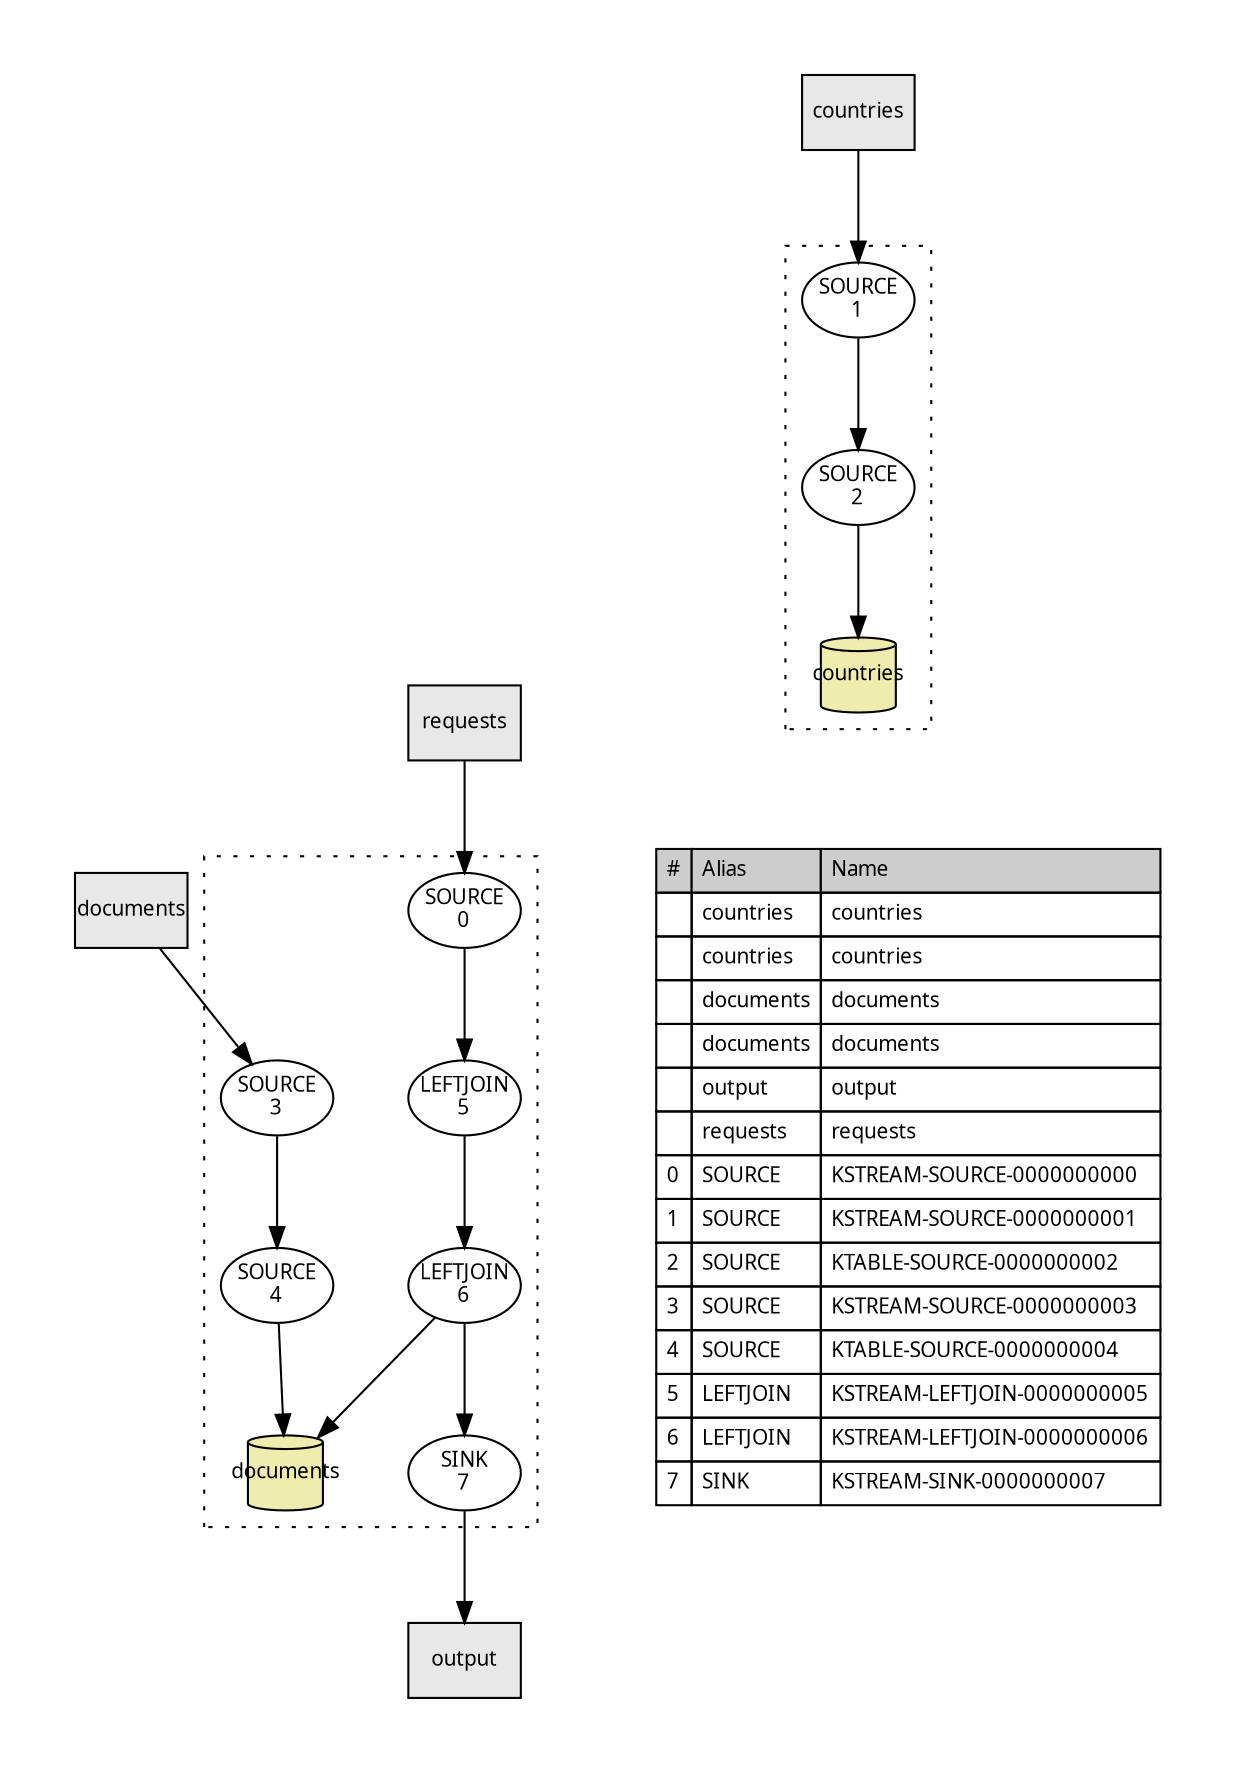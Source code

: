 digraph g_same_name {
  pack="true"
  packmode="clust"
  graph [fontname = "sans-serif", fontsize=10, pad="0.5", nodesep="0.5", ranksep="0.75"];
  node [fontname = "sans-serif", fontsize=10];
  edge [fontname = "sans-serif", fontsize=10];
  t_countries [shape=box, fixedsize=true, label="countries", xlabel="", style=filled, fillcolor="#e8e8e8"];
  t_documents [shape=box, fixedsize=true, label="documents", xlabel="", style=filled, fillcolor="#e8e8e8"];
  t_output [shape=box, fixedsize=true, label="output", xlabel="", style=filled, fillcolor="#e8e8e8"];
  t_requests [shape=box, fixedsize=true, label="requests", xlabel="", style=filled, fillcolor="#e8e8e8"];
  k_KSTREAM_SINK_0000000007 -> t_output;
  t_countries -> s_KSTREAM_SOURCE_0000000001;
  t_documents -> s_KSTREAM_SOURCE_0000000003;
  t_requests -> s_KSTREAM_SOURCE_0000000000;
  subgraph cluster_0 {
    style=dotted;
    p_KSTREAM_LEFTJOIN_0000000005 -> p_KSTREAM_LEFTJOIN_0000000006;
    p_KSTREAM_LEFTJOIN_0000000006 -> k_KSTREAM_SINK_0000000007;
    s_KSTREAM_SOURCE_0000000000 -> p_KSTREAM_LEFTJOIN_0000000005;
    s_KSTREAM_SOURCE_0000000003 -> p_KTABLE_SOURCE_0000000004;
    s_KSTREAM_SOURCE_0000000000 [shape=ellipse, fixedsize=true, label="SOURCE\n0", xlabel=""];
    s_KSTREAM_SOURCE_0000000003 [shape=ellipse, fixedsize=true, label="SOURCE\n3", xlabel=""];
    p_KSTREAM_LEFTJOIN_0000000005 [shape=ellipse, fixedsize=true, label="LEFTJOIN\n5", xlabel=""];
    p_KSTREAM_LEFTJOIN_0000000006 [shape=ellipse, fixedsize=true, label="LEFTJOIN\n6", xlabel=""];
    p_KTABLE_SOURCE_0000000004 [shape=ellipse, fixedsize=true, label="SOURCE\n4", xlabel=""];
    k_KSTREAM_SINK_0000000007 [shape=ellipse, fixedsize=true, label="SINK\n7", xlabel=""];
    r_documents [shape=cylinder, fixedsize=true, width=0.5, label="documents", xlabel="", style=filled, fillcolor="#eeecae"];
    p_KSTREAM_LEFTJOIN_0000000006 -> r_documents;
    p_KTABLE_SOURCE_0000000004 -> r_documents;
  }
  subgraph cluster_1 {
    style=dotted;
    s_KSTREAM_SOURCE_0000000001 -> p_KTABLE_SOURCE_0000000002;
    s_KSTREAM_SOURCE_0000000001 [shape=ellipse, fixedsize=true, label="SOURCE\n1", xlabel=""];
    p_KTABLE_SOURCE_0000000002 [shape=ellipse, fixedsize=true, label="SOURCE\n2", xlabel=""];
    r_countries [shape=cylinder, fixedsize=true, width=0.5, label="countries", xlabel="", style=filled, fillcolor="#eeecae"];
    p_KTABLE_SOURCE_0000000002 -> r_countries;
  }
  subgraph legend_0 {
    legend_root [shape=none, margin=0, label=<
      <TABLE BORDER="0" CELLBORDER="1" CELLSPACING="0" CELLPADDING="4">
        <TR>
          <TD bgcolor="#cdcdcd">#</TD>
          <TD bgcolor="#cdcdcd" align="left">Alias</TD>
          <TD bgcolor="#cdcdcd" align="left">Name</TD>
        </TR>
        <TR>
          <TD></TD>
          <TD align="left">countries</TD>
          <TD align="left">countries</TD>
        </TR>
        <TR>
          <TD></TD>
          <TD align="left">countries</TD>
          <TD align="left">countries</TD>
        </TR>
        <TR>
          <TD></TD>
          <TD align="left">documents</TD>
          <TD align="left">documents</TD>
        </TR>
        <TR>
          <TD></TD>
          <TD align="left">documents</TD>
          <TD align="left">documents</TD>
        </TR>
        <TR>
          <TD></TD>
          <TD align="left">output</TD>
          <TD align="left">output</TD>
        </TR>
        <TR>
          <TD></TD>
          <TD align="left">requests</TD>
          <TD align="left">requests</TD>
        </TR>
        <TR>
          <TD>0</TD>
          <TD align="left">SOURCE</TD>
          <TD align="left">KSTREAM-SOURCE-0000000000</TD>
        </TR>
        <TR>
          <TD>1</TD>
          <TD align="left">SOURCE</TD>
          <TD align="left">KSTREAM-SOURCE-0000000001</TD>
        </TR>
        <TR>
          <TD>2</TD>
          <TD align="left">SOURCE</TD>
          <TD align="left">KTABLE-SOURCE-0000000002</TD>
        </TR>
        <TR>
          <TD>3</TD>
          <TD align="left">SOURCE</TD>
          <TD align="left">KSTREAM-SOURCE-0000000003</TD>
        </TR>
        <TR>
          <TD>4</TD>
          <TD align="left">SOURCE</TD>
          <TD align="left">KTABLE-SOURCE-0000000004</TD>
        </TR>
        <TR>
          <TD>5</TD>
          <TD align="left">LEFTJOIN</TD>
          <TD align="left">KSTREAM-LEFTJOIN-0000000005</TD>
        </TR>
        <TR>
          <TD>6</TD>
          <TD align="left">LEFTJOIN</TD>
          <TD align="left">KSTREAM-LEFTJOIN-0000000006</TD>
        </TR>
        <TR>
          <TD>7</TD>
          <TD align="left">SINK</TD>
          <TD align="left">KSTREAM-SINK-0000000007</TD>
        </TR>
      </TABLE>
    >];
  }
}
